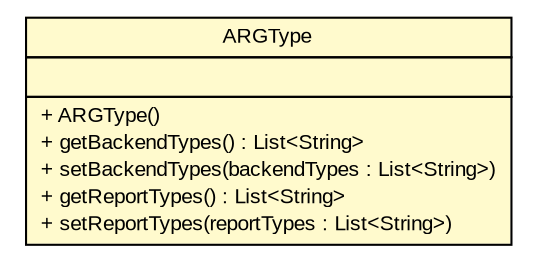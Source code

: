 #!/usr/local/bin/dot
#
# Class diagram 
# Generated by UMLGraph version R5_6-24-gf6e263 (http://www.umlgraph.org/)
#

digraph G {
	edge [fontname="arial",fontsize=10,labelfontname="arial",labelfontsize=10];
	node [fontname="arial",fontsize=10,shape=plaintext];
	nodesep=0.25;
	ranksep=0.5;
	// gov.sandia.cf.application.configuration.arg.ARGType
	c47305 [label=<<table title="gov.sandia.cf.application.configuration.arg.ARGType" border="0" cellborder="1" cellspacing="0" cellpadding="2" port="p" bgcolor="lemonChiffon" href="./ARGType.html">
		<tr><td><table border="0" cellspacing="0" cellpadding="1">
<tr><td align="center" balign="center"> ARGType </td></tr>
		</table></td></tr>
		<tr><td><table border="0" cellspacing="0" cellpadding="1">
<tr><td align="left" balign="left">  </td></tr>
		</table></td></tr>
		<tr><td><table border="0" cellspacing="0" cellpadding="1">
<tr><td align="left" balign="left"> + ARGType() </td></tr>
<tr><td align="left" balign="left"> + getBackendTypes() : List&lt;String&gt; </td></tr>
<tr><td align="left" balign="left"> + setBackendTypes(backendTypes : List&lt;String&gt;) </td></tr>
<tr><td align="left" balign="left"> + getReportTypes() : List&lt;String&gt; </td></tr>
<tr><td align="left" balign="left"> + setReportTypes(reportTypes : List&lt;String&gt;) </td></tr>
		</table></td></tr>
		</table>>, URL="./ARGType.html", fontname="arial", fontcolor="black", fontsize=10.0];
}

